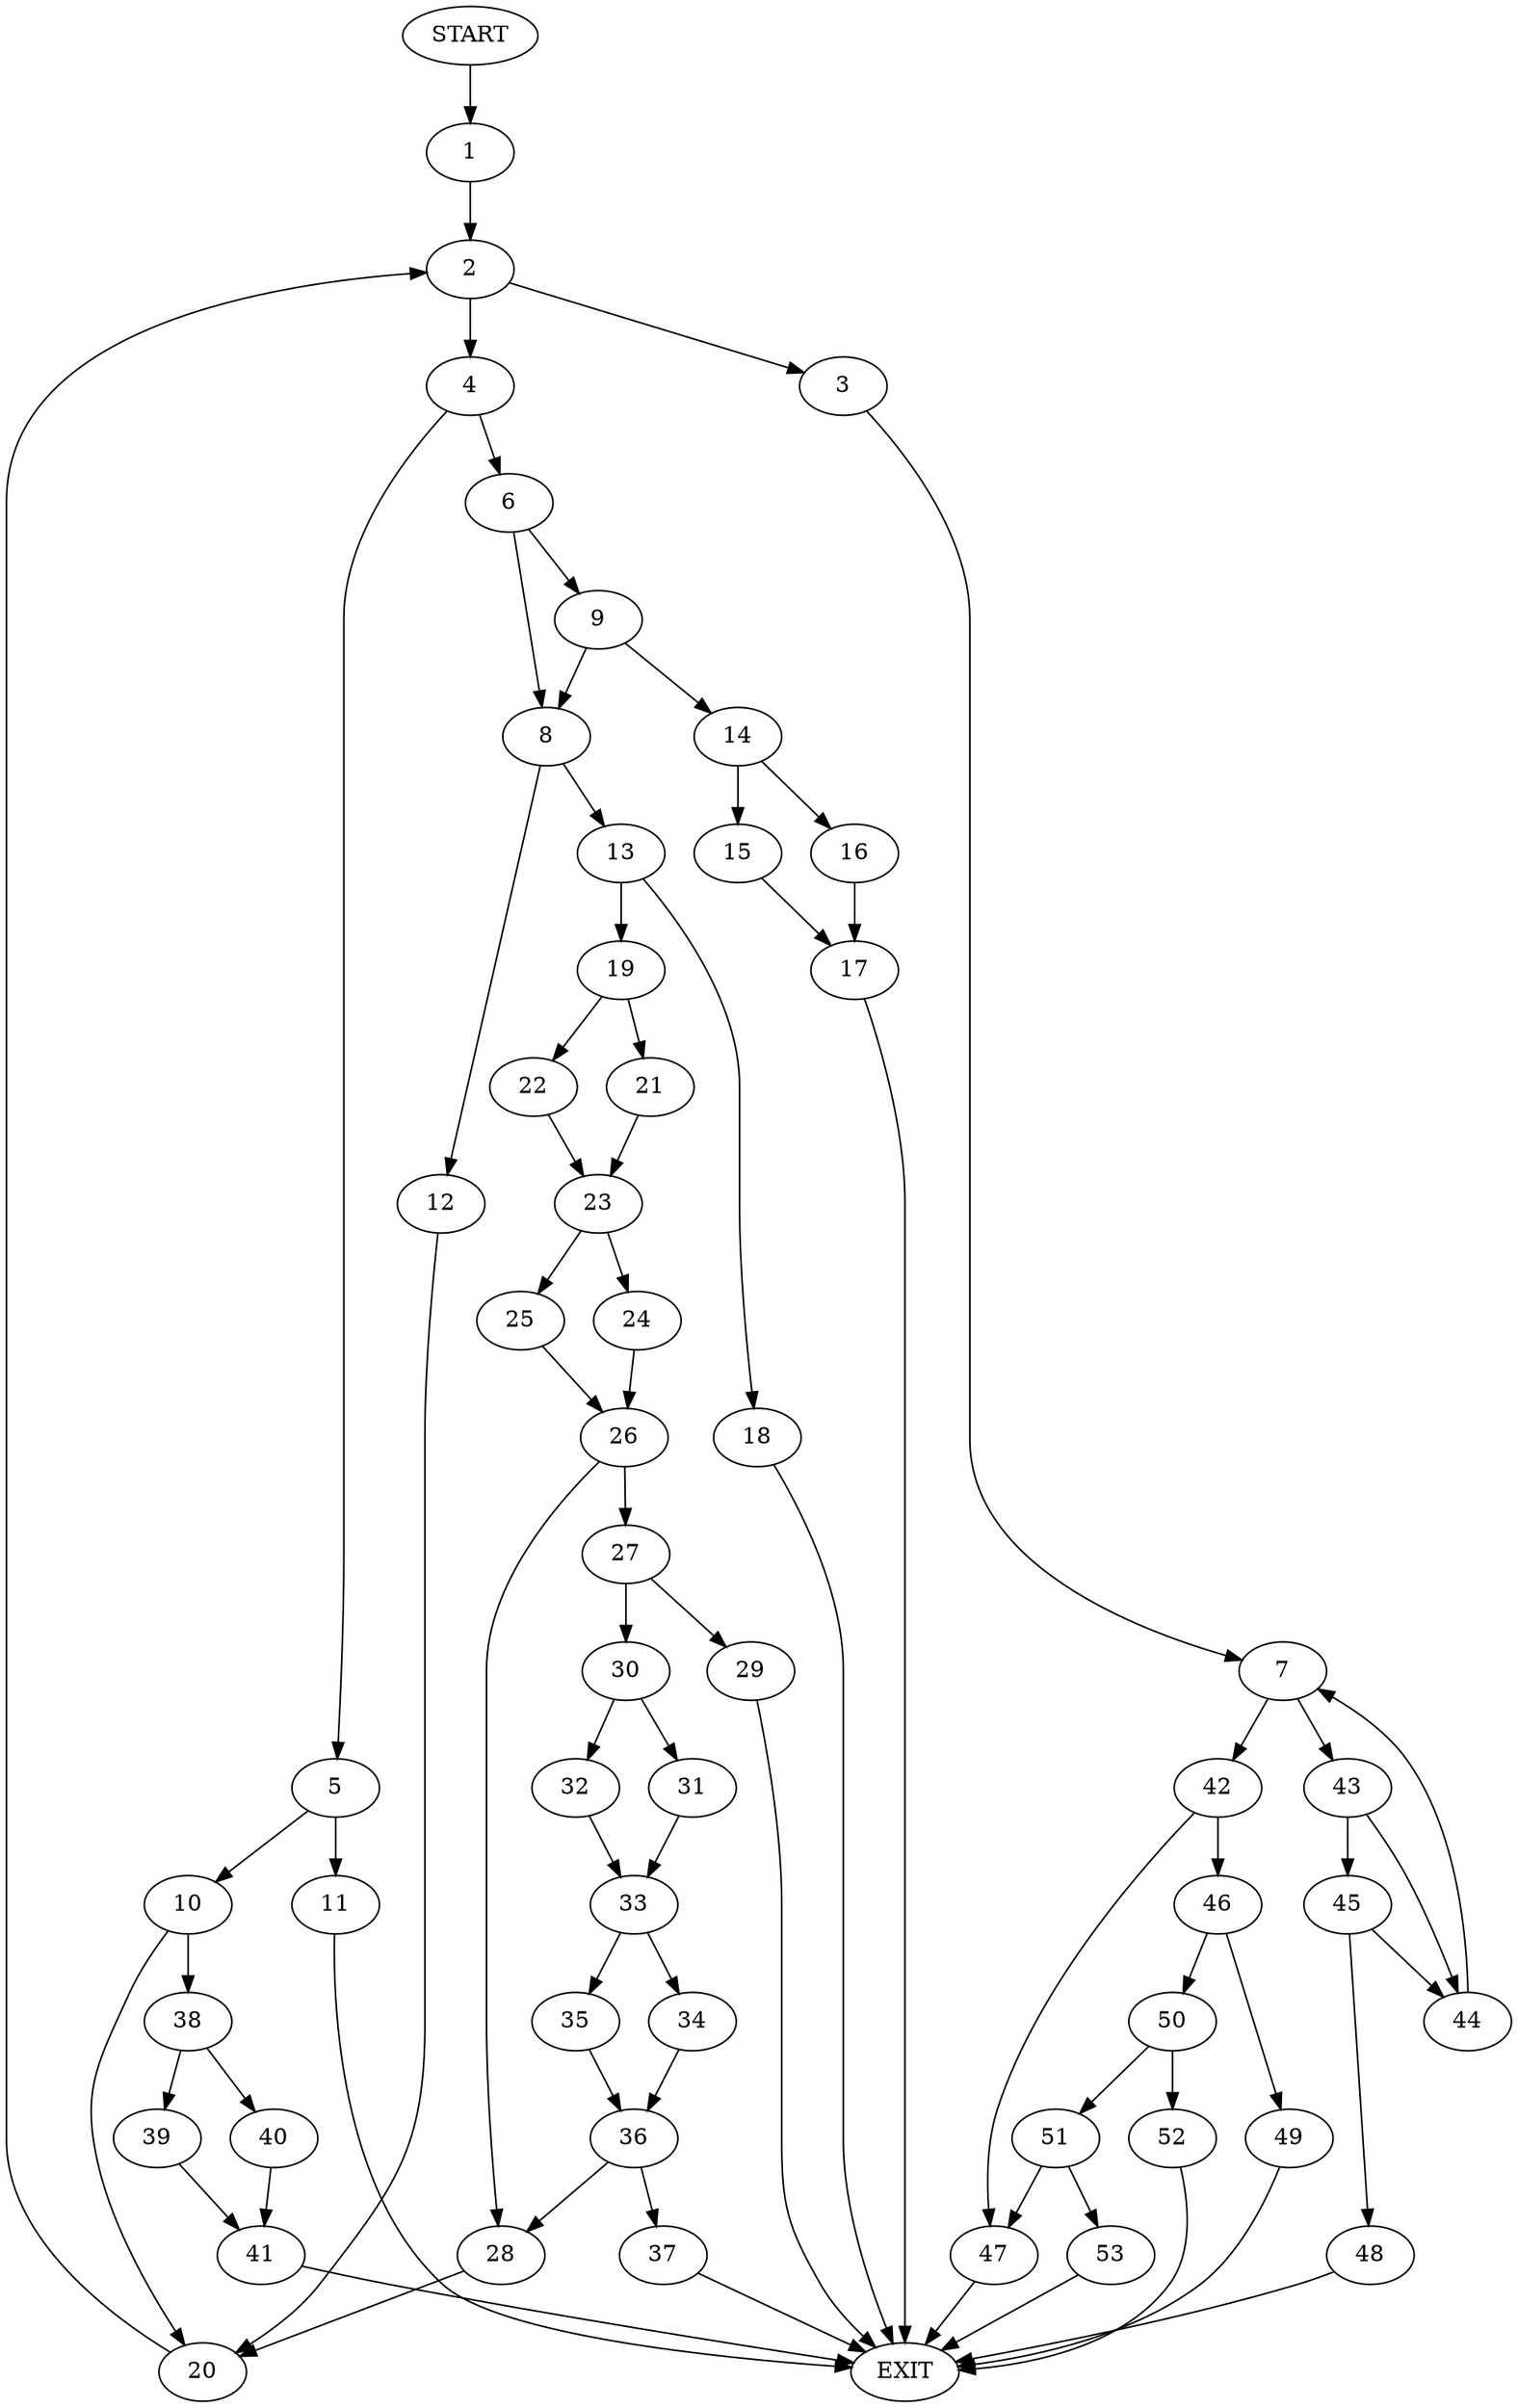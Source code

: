 digraph {
0 [label="START"]
54 [label="EXIT"]
0 -> 1
1 -> 2
2 -> 3
2 -> 4
4 -> 5
4 -> 6
3 -> 7
6 -> 8
6 -> 9
5 -> 10
5 -> 11
8 -> 12
8 -> 13
9 -> 8
9 -> 14
14 -> 15
14 -> 16
16 -> 17
15 -> 17
17 -> 54
13 -> 18
13 -> 19
12 -> 20
20 -> 2
19 -> 21
19 -> 22
18 -> 54
22 -> 23
21 -> 23
23 -> 24
23 -> 25
25 -> 26
24 -> 26
26 -> 27
26 -> 28
27 -> 29
27 -> 30
28 -> 20
30 -> 31
30 -> 32
29 -> 54
31 -> 33
32 -> 33
33 -> 34
33 -> 35
35 -> 36
34 -> 36
36 -> 37
36 -> 28
37 -> 54
11 -> 54
10 -> 20
10 -> 38
38 -> 39
38 -> 40
40 -> 41
39 -> 41
41 -> 54
7 -> 42
7 -> 43
43 -> 44
43 -> 45
42 -> 46
42 -> 47
44 -> 7
45 -> 44
45 -> 48
48 -> 54
47 -> 54
46 -> 49
46 -> 50
49 -> 54
50 -> 51
50 -> 52
51 -> 53
51 -> 47
52 -> 54
53 -> 54
}
